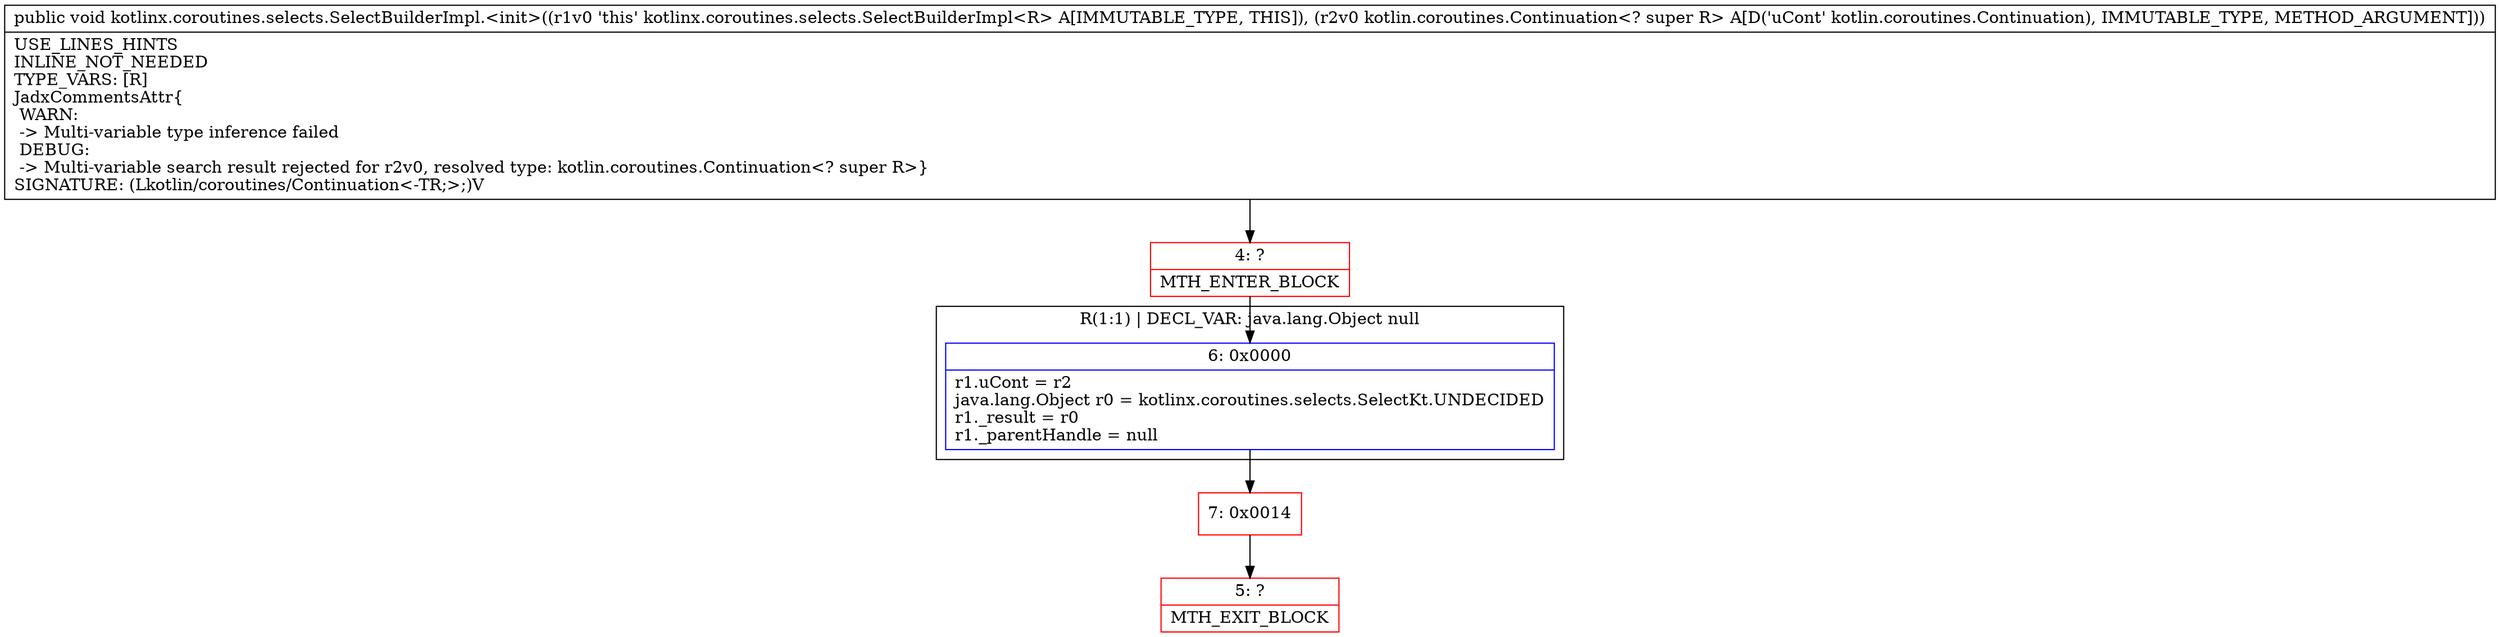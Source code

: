digraph "CFG forkotlinx.coroutines.selects.SelectBuilderImpl.\<init\>(Lkotlin\/coroutines\/Continuation;)V" {
subgraph cluster_Region_148079295 {
label = "R(1:1) | DECL_VAR: java.lang.Object null\l";
node [shape=record,color=blue];
Node_6 [shape=record,label="{6\:\ 0x0000|r1.uCont = r2\ljava.lang.Object r0 = kotlinx.coroutines.selects.SelectKt.UNDECIDED\lr1._result = r0\lr1._parentHandle = null\l}"];
}
Node_4 [shape=record,color=red,label="{4\:\ ?|MTH_ENTER_BLOCK\l}"];
Node_7 [shape=record,color=red,label="{7\:\ 0x0014}"];
Node_5 [shape=record,color=red,label="{5\:\ ?|MTH_EXIT_BLOCK\l}"];
MethodNode[shape=record,label="{public void kotlinx.coroutines.selects.SelectBuilderImpl.\<init\>((r1v0 'this' kotlinx.coroutines.selects.SelectBuilderImpl\<R\> A[IMMUTABLE_TYPE, THIS]), (r2v0 kotlin.coroutines.Continuation\<? super R\> A[D('uCont' kotlin.coroutines.Continuation), IMMUTABLE_TYPE, METHOD_ARGUMENT]))  | USE_LINES_HINTS\lINLINE_NOT_NEEDED\lTYPE_VARS: [R]\lJadxCommentsAttr\{\l WARN: \l \-\> Multi\-variable type inference failed\l DEBUG: \l \-\> Multi\-variable search result rejected for r2v0, resolved type: kotlin.coroutines.Continuation\<? super R\>\}\lSIGNATURE: (Lkotlin\/coroutines\/Continuation\<\-TR;\>;)V\l}"];
MethodNode -> Node_4;Node_6 -> Node_7;
Node_4 -> Node_6;
Node_7 -> Node_5;
}

